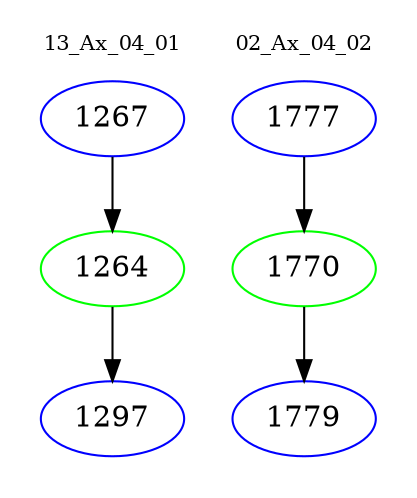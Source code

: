 digraph{
subgraph cluster_0 {
color = white
label = "13_Ax_04_01";
fontsize=10;
T0_1267 [label="1267", color="blue"]
T0_1267 -> T0_1264 [color="black"]
T0_1264 [label="1264", color="green"]
T0_1264 -> T0_1297 [color="black"]
T0_1297 [label="1297", color="blue"]
}
subgraph cluster_1 {
color = white
label = "02_Ax_04_02";
fontsize=10;
T1_1777 [label="1777", color="blue"]
T1_1777 -> T1_1770 [color="black"]
T1_1770 [label="1770", color="green"]
T1_1770 -> T1_1779 [color="black"]
T1_1779 [label="1779", color="blue"]
}
}
